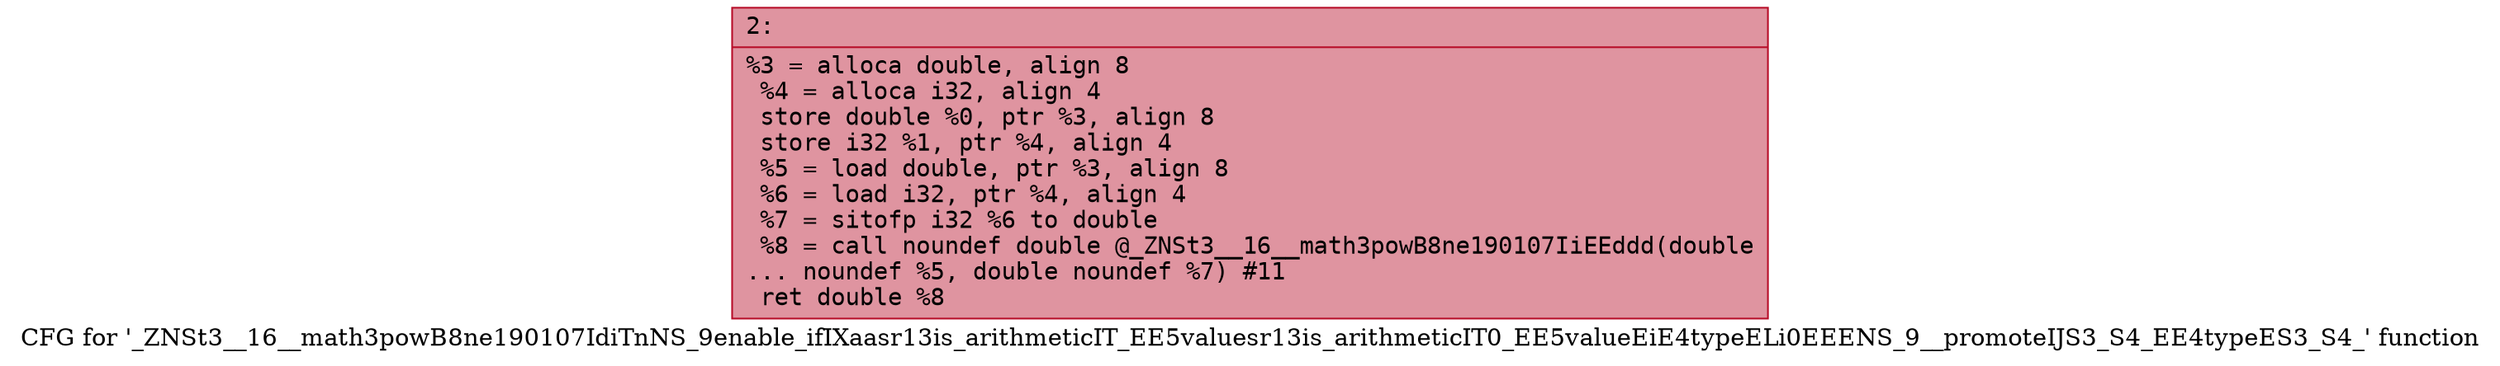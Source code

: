 digraph "CFG for '_ZNSt3__16__math3powB8ne190107IdiTnNS_9enable_ifIXaasr13is_arithmeticIT_EE5valuesr13is_arithmeticIT0_EE5valueEiE4typeELi0EEENS_9__promoteIJS3_S4_EE4typeES3_S4_' function" {
	label="CFG for '_ZNSt3__16__math3powB8ne190107IdiTnNS_9enable_ifIXaasr13is_arithmeticIT_EE5valuesr13is_arithmeticIT0_EE5valueEiE4typeELi0EEENS_9__promoteIJS3_S4_EE4typeES3_S4_' function";

	Node0x600003cff750 [shape=record,color="#b70d28ff", style=filled, fillcolor="#b70d2870" fontname="Courier",label="{2:\l|  %3 = alloca double, align 8\l  %4 = alloca i32, align 4\l  store double %0, ptr %3, align 8\l  store i32 %1, ptr %4, align 4\l  %5 = load double, ptr %3, align 8\l  %6 = load i32, ptr %4, align 4\l  %7 = sitofp i32 %6 to double\l  %8 = call noundef double @_ZNSt3__16__math3powB8ne190107IiEEddd(double\l... noundef %5, double noundef %7) #11\l  ret double %8\l}"];
}
